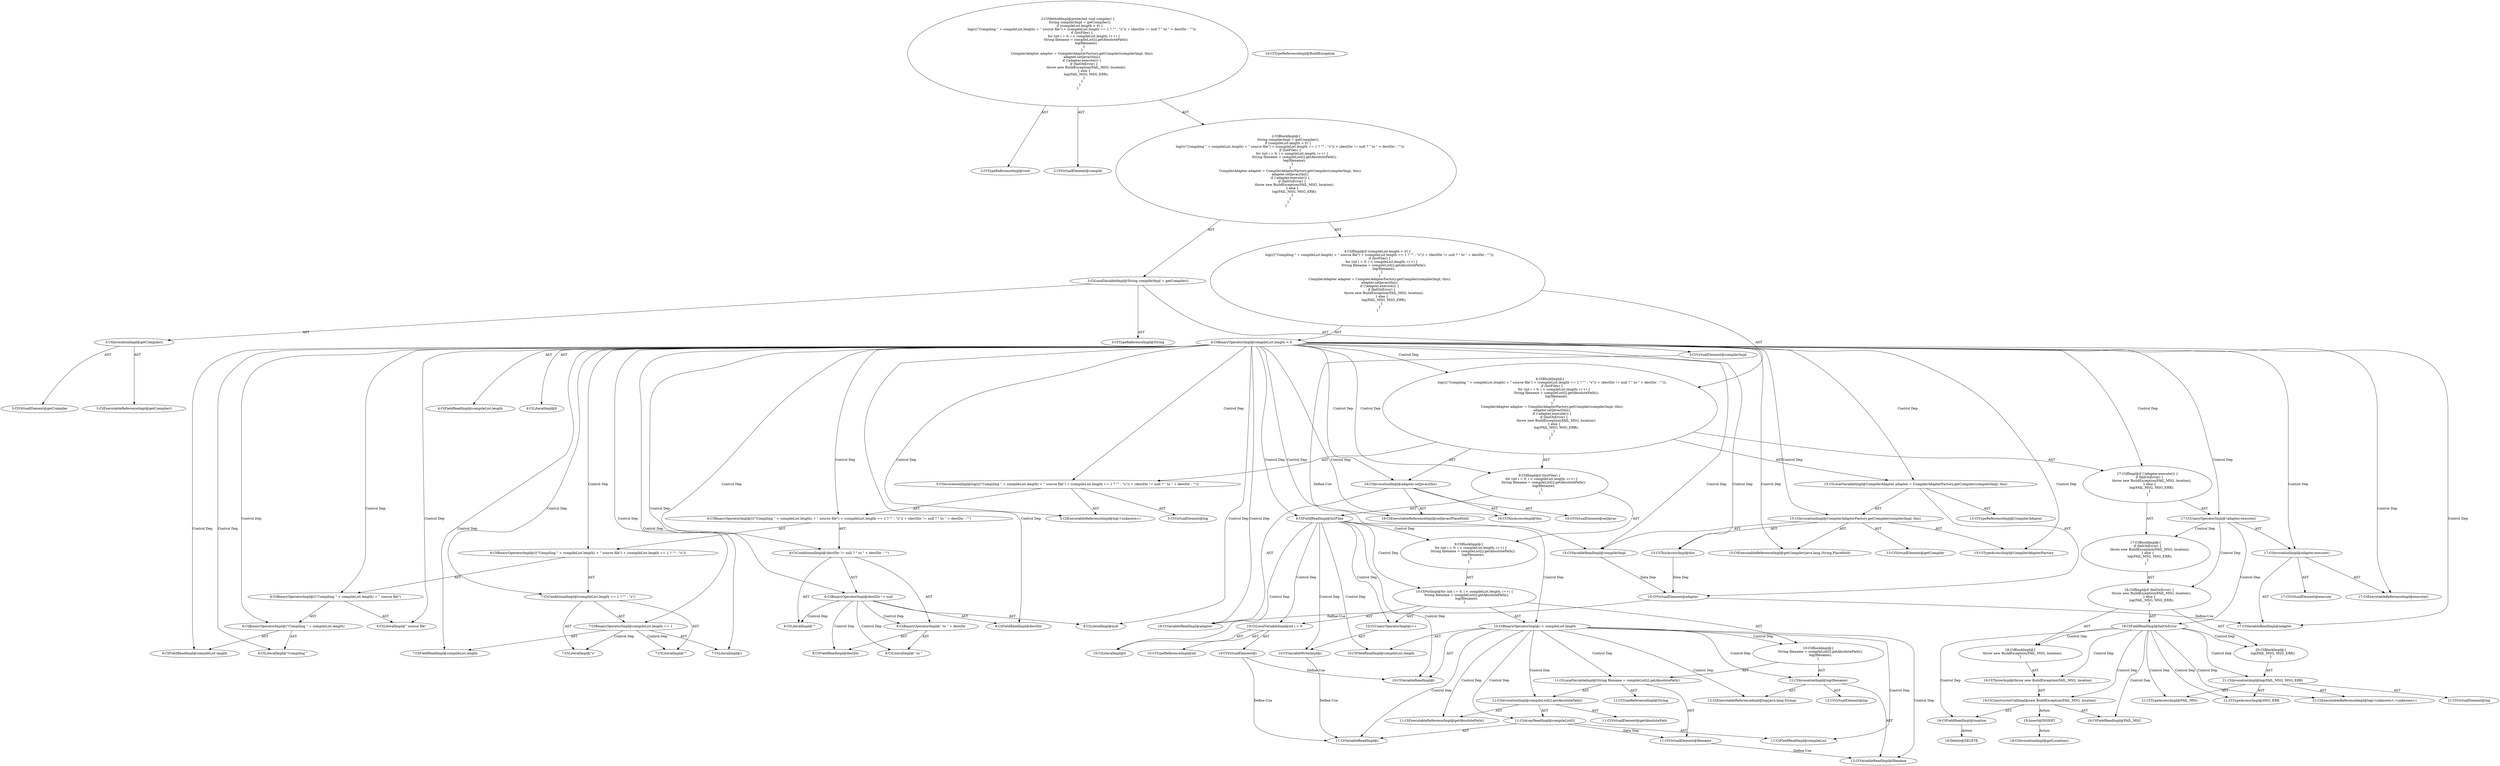 digraph "compile#?" {
0 [label="2:CtTypeReferenceImpl@void" shape=ellipse]
1 [label="2:CtVirtualElement@compile" shape=ellipse]
2 [label="3:CtTypeReferenceImpl@String" shape=ellipse]
3 [label="3:CtExecutableReferenceImpl@getCompiler()" shape=ellipse]
4 [label="3:CtVirtualElement@getCompiler" shape=ellipse]
5 [label="3:CtInvocationImpl@getCompiler()" shape=ellipse]
6 [label="3:CtVirtualElement@compilerImpl" shape=ellipse]
7 [label="3:CtLocalVariableImpl@String compilerImpl = getCompiler()" shape=ellipse]
8 [label="4:CtFieldReadImpl@compileList.length" shape=ellipse]
9 [label="4:CtLiteralImpl@0" shape=ellipse]
10 [label="4:CtBinaryOperatorImpl@compileList.length > 0" shape=ellipse]
11 [label="5:CtExecutableReferenceImpl@log(<unknown>)" shape=ellipse]
12 [label="5:CtVirtualElement@log" shape=ellipse]
13 [label="6:CtLiteralImpl@\"Compiling \"" shape=ellipse]
14 [label="6:CtFieldReadImpl@compileList.length" shape=ellipse]
15 [label="6:CtBinaryOperatorImpl@(\"Compiling \" + compileList.length)" shape=ellipse]
16 [label="6:CtLiteralImpl@\" source file\"" shape=ellipse]
17 [label="6:CtBinaryOperatorImpl@((\"Compiling \" + compileList.length) + \" source file\")" shape=ellipse]
18 [label="7:CtFieldReadImpl@compileList.length" shape=ellipse]
19 [label="7:CtLiteralImpl@1" shape=ellipse]
20 [label="7:CtBinaryOperatorImpl@compileList.length == 1" shape=ellipse]
21 [label="7:CtLiteralImpl@\"\"" shape=ellipse]
22 [label="7:CtLiteralImpl@\"s\"" shape=ellipse]
23 [label="7:CtConditionalImpl@(compileList.length == 1 ? \"\" : \"s\")" shape=ellipse]
24 [label="6:CtBinaryOperatorImpl@(((\"Compiling \" + compileList.length) + \" source file\") + (compileList.length == 1 ? \"\" : \"s\"))" shape=ellipse]
25 [label="8:CtFieldReadImpl@destDir" shape=ellipse]
26 [label="8:CtLiteralImpl@null" shape=ellipse]
27 [label="8:CtBinaryOperatorImpl@destDir != null" shape=ellipse]
28 [label="8:CtLiteralImpl@\" to \"" shape=ellipse]
29 [label="8:CtFieldReadImpl@destDir" shape=ellipse]
30 [label="8:CtBinaryOperatorImpl@\" to \" + destDir" shape=ellipse]
31 [label="8:CtLiteralImpl@\"\"" shape=ellipse]
32 [label="8:CtConditionalImpl@(destDir != null ? \" to \" + destDir : \"\")" shape=ellipse]
33 [label="6:CtBinaryOperatorImpl@(((\"Compiling \" + compileList.length) + \" source file\") + (compileList.length == 1 ? \"\" : \"s\")) + (destDir != null ? \" to \" + destDir : \"\")" shape=ellipse]
34 [label="5:CtInvocationImpl@log((((\"Compiling \" + compileList.length) + \" source file\") + (compileList.length == 1 ? \"\" : \"s\")) + (destDir != null ? \" to \" + destDir : \"\"))" shape=ellipse]
35 [label="9:CtFieldReadImpl@listFiles" shape=ellipse]
36 [label="10:CtTypeReferenceImpl@int" shape=ellipse]
37 [label="10:CtLiteralImpl@0" shape=ellipse]
38 [label="10:CtVirtualElement@i" shape=ellipse]
39 [label="10:CtLocalVariableImpl@int i = 0" shape=ellipse]
40 [label="10:CtVariableReadImpl@i" shape=ellipse]
41 [label="10:CtFieldReadImpl@compileList.length" shape=ellipse]
42 [label="10:CtBinaryOperatorImpl@i < compileList.length" shape=ellipse]
43 [label="10:CtVariableWriteImpl@i" shape=ellipse]
44 [label="10:CtUnaryOperatorImpl@i++" shape=ellipse]
45 [label="11:CtTypeReferenceImpl@String" shape=ellipse]
46 [label="11:CtExecutableReferenceImpl@getAbsolutePath()" shape=ellipse]
47 [label="11:CtVirtualElement@getAbsolutePath" shape=ellipse]
48 [label="11:CtFieldReadImpl@compileList" shape=ellipse]
49 [label="11:CtVariableReadImpl@i" shape=ellipse]
50 [label="11:CtArrayReadImpl@compileList[i]" shape=ellipse]
51 [label="11:CtInvocationImpl@compileList[i].getAbsolutePath()" shape=ellipse]
52 [label="11:CtVirtualElement@filename" shape=ellipse]
53 [label="11:CtLocalVariableImpl@String filename = compileList[i].getAbsolutePath()" shape=ellipse]
54 [label="12:CtExecutableReferenceImpl@log(java.lang.String)" shape=ellipse]
55 [label="12:CtVirtualElement@log" shape=ellipse]
56 [label="12:CtVariableReadImpl@filename" shape=ellipse]
57 [label="12:CtInvocationImpl@log(filename)" shape=ellipse]
58 [label="10:CtBlockImpl@\{
    String filename = compileList[i].getAbsolutePath();
    log(filename);
\}" shape=ellipse]
59 [label="10:CtForImpl@for (int i = 0; i < compileList.length; i++) \{
    String filename = compileList[i].getAbsolutePath();
    log(filename);
\}" shape=ellipse]
60 [label="9:CtBlockImpl@\{
    for (int i = 0; i < compileList.length; i++) \{
        String filename = compileList[i].getAbsolutePath();
        log(filename);
    \}
\}" shape=ellipse]
61 [label="9:CtIfImpl@if (listFiles) \{
    for (int i = 0; i < compileList.length; i++) \{
        String filename = compileList[i].getAbsolutePath();
        log(filename);
    \}
\}" shape=ellipse]
62 [label="15:CtTypeReferenceImpl@CompilerAdapter" shape=ellipse]
63 [label="15:CtExecutableReferenceImpl@getCompiler(java.lang.String,PlaceHold)" shape=ellipse]
64 [label="15:CtVirtualElement@getCompiler" shape=ellipse]
65 [label="15:CtTypeAccessImpl@CompilerAdapterFactory" shape=ellipse]
66 [label="15:CtVariableReadImpl@compilerImpl" shape=ellipse]
67 [label="15:CtThisAccessImpl@this" shape=ellipse]
68 [label="15:CtInvocationImpl@CompilerAdapterFactory.getCompiler(compilerImpl, this)" shape=ellipse]
69 [label="15:CtVirtualElement@adapter" shape=ellipse]
70 [label="15:CtLocalVariableImpl@CompilerAdapter adapter = CompilerAdapterFactory.getCompiler(compilerImpl, this)" shape=ellipse]
71 [label="16:CtExecutableReferenceImpl@setJavac(PlaceHold)" shape=ellipse]
72 [label="16:CtVirtualElement@setJavac" shape=ellipse]
73 [label="16:CtVariableReadImpl@adapter" shape=ellipse]
74 [label="16:CtThisAccessImpl@this" shape=ellipse]
75 [label="16:CtInvocationImpl@adapter.setJavac(this)" shape=ellipse]
76 [label="17:CtExecutableReferenceImpl@execute()" shape=ellipse]
77 [label="17:CtVirtualElement@execute" shape=ellipse]
78 [label="17:CtVariableReadImpl@adapter" shape=ellipse]
79 [label="17:CtInvocationImpl@adapter.execute()" shape=ellipse]
80 [label="17:CtUnaryOperatorImpl@!adapter.execute()" shape=ellipse]
81 [label="18:CtFieldReadImpl@failOnError" shape=ellipse]
82 [label="19:CtTypeReferenceImpl@BuildException" shape=ellipse]
83 [label="19:CtFieldReadImpl@FAIL_MSG" shape=ellipse]
84 [label="19:CtFieldReadImpl@location" shape=ellipse]
85 [label="19:CtConstructorCallImpl@new BuildException(FAIL_MSG, location)" shape=ellipse]
86 [label="19:CtThrowImpl@throw new BuildException(FAIL_MSG, location)" shape=ellipse]
87 [label="18:CtBlockImpl@\{
    throw new BuildException(FAIL_MSG, location);
\}" shape=ellipse]
88 [label="21:CtExecutableReferenceImpl@log(<unknown>,<unknown>)" shape=ellipse]
89 [label="21:CtVirtualElement@log" shape=ellipse]
90 [label="21:CtTypeAccessImpl@FAIL_MSG" shape=ellipse]
91 [label="21:CtTypeAccessImpl@MSG_ERR" shape=ellipse]
92 [label="21:CtInvocationImpl@log(FAIL_MSG, MSG_ERR)" shape=ellipse]
93 [label="20:CtBlockImpl@\{
    log(FAIL_MSG, MSG_ERR);
\}" shape=ellipse]
94 [label="18:CtIfImpl@if (failOnError) \{
    throw new BuildException(FAIL_MSG, location);
\} else \{
    log(FAIL_MSG, MSG_ERR);
\}" shape=ellipse]
95 [label="17:CtBlockImpl@\{
    if (failOnError) \{
        throw new BuildException(FAIL_MSG, location);
    \} else \{
        log(FAIL_MSG, MSG_ERR);
    \}
\}" shape=ellipse]
96 [label="17:CtIfImpl@if (!adapter.execute()) \{
    if (failOnError) \{
        throw new BuildException(FAIL_MSG, location);
    \} else \{
        log(FAIL_MSG, MSG_ERR);
    \}
\}" shape=ellipse]
97 [label="4:CtBlockImpl@\{
    log((((\"Compiling \" + compileList.length) + \" source file\") + (compileList.length == 1 ? \"\" : \"s\")) + (destDir != null ? \" to \" + destDir : \"\"));
    if (listFiles) \{
        for (int i = 0; i < compileList.length; i++) \{
            String filename = compileList[i].getAbsolutePath();
            log(filename);
        \}
    \}
    CompilerAdapter adapter = CompilerAdapterFactory.getCompiler(compilerImpl, this);
    adapter.setJavac(this);
    if (!adapter.execute()) \{
        if (failOnError) \{
            throw new BuildException(FAIL_MSG, location);
        \} else \{
            log(FAIL_MSG, MSG_ERR);
        \}
    \}
\}" shape=ellipse]
98 [label="4:CtIfImpl@if (compileList.length > 0) \{
    log((((\"Compiling \" + compileList.length) + \" source file\") + (compileList.length == 1 ? \"\" : \"s\")) + (destDir != null ? \" to \" + destDir : \"\"));
    if (listFiles) \{
        for (int i = 0; i < compileList.length; i++) \{
            String filename = compileList[i].getAbsolutePath();
            log(filename);
        \}
    \}
    CompilerAdapter adapter = CompilerAdapterFactory.getCompiler(compilerImpl, this);
    adapter.setJavac(this);
    if (!adapter.execute()) \{
        if (failOnError) \{
            throw new BuildException(FAIL_MSG, location);
        \} else \{
            log(FAIL_MSG, MSG_ERR);
        \}
    \}
\}" shape=ellipse]
99 [label="2:CtBlockImpl@\{
    String compilerImpl = getCompiler();
    if (compileList.length > 0) \{
        log((((\"Compiling \" + compileList.length) + \" source file\") + (compileList.length == 1 ? \"\" : \"s\")) + (destDir != null ? \" to \" + destDir : \"\"));
        if (listFiles) \{
            for (int i = 0; i < compileList.length; i++) \{
                String filename = compileList[i].getAbsolutePath();
                log(filename);
            \}
        \}
        CompilerAdapter adapter = CompilerAdapterFactory.getCompiler(compilerImpl, this);
        adapter.setJavac(this);
        if (!adapter.execute()) \{
            if (failOnError) \{
                throw new BuildException(FAIL_MSG, location);
            \} else \{
                log(FAIL_MSG, MSG_ERR);
            \}
        \}
    \}
\}" shape=ellipse]
100 [label="2:CtMethodImpl@protected void compile() \{
    String compilerImpl = getCompiler();
    if (compileList.length > 0) \{
        log((((\"Compiling \" + compileList.length) + \" source file\") + (compileList.length == 1 ? \"\" : \"s\")) + (destDir != null ? \" to \" + destDir : \"\"));
        if (listFiles) \{
            for (int i = 0; i < compileList.length; i++) \{
                String filename = compileList[i].getAbsolutePath();
                log(filename);
            \}
        \}
        CompilerAdapter adapter = CompilerAdapterFactory.getCompiler(compilerImpl, this);
        adapter.setJavac(this);
        if (!adapter.execute()) \{
            if (failOnError) \{
                throw new BuildException(FAIL_MSG, location);
            \} else \{
                log(FAIL_MSG, MSG_ERR);
            \}
        \}
    \}
\}" shape=ellipse]
101 [label="19:Delete@DELETE" shape=ellipse]
102 [label="19:Insert@INSERT" shape=ellipse]
103 [label="19:CtInvocationImpl@getLocation()" shape=ellipse]
5 -> 4 [label="AST"];
5 -> 3 [label="AST"];
6 -> 66 [label="Define-Use"];
7 -> 6 [label="AST"];
7 -> 2 [label="AST"];
7 -> 5 [label="AST"];
10 -> 8 [label="AST"];
10 -> 9 [label="AST"];
10 -> 97 [label="Control Dep"];
10 -> 34 [label="Control Dep"];
10 -> 11 [label="Control Dep"];
10 -> 33 [label="Control Dep"];
10 -> 24 [label="Control Dep"];
10 -> 17 [label="Control Dep"];
10 -> 15 [label="Control Dep"];
10 -> 13 [label="Control Dep"];
10 -> 14 [label="Control Dep"];
10 -> 16 [label="Control Dep"];
10 -> 23 [label="Control Dep"];
10 -> 20 [label="Control Dep"];
10 -> 18 [label="Control Dep"];
10 -> 19 [label="Control Dep"];
10 -> 32 [label="Control Dep"];
10 -> 27 [label="Control Dep"];
10 -> 25 [label="Control Dep"];
10 -> 26 [label="Control Dep"];
10 -> 61 [label="Control Dep"];
10 -> 35 [label="Control Dep"];
10 -> 70 [label="Control Dep"];
10 -> 68 [label="Control Dep"];
10 -> 63 [label="Control Dep"];
10 -> 65 [label="Control Dep"];
10 -> 66 [label="Control Dep"];
10 -> 67 [label="Control Dep"];
10 -> 75 [label="Control Dep"];
10 -> 71 [label="Control Dep"];
10 -> 73 [label="Control Dep"];
10 -> 74 [label="Control Dep"];
10 -> 96 [label="Control Dep"];
10 -> 80 [label="Control Dep"];
10 -> 79 [label="Control Dep"];
10 -> 76 [label="Control Dep"];
10 -> 78 [label="Control Dep"];
15 -> 13 [label="AST"];
15 -> 14 [label="AST"];
17 -> 15 [label="AST"];
17 -> 16 [label="AST"];
20 -> 18 [label="AST"];
20 -> 19 [label="AST"];
20 -> 21 [label="Control Dep"];
20 -> 22 [label="Control Dep"];
23 -> 20 [label="AST"];
23 -> 21 [label="AST"];
23 -> 22 [label="AST"];
24 -> 17 [label="AST"];
24 -> 23 [label="AST"];
27 -> 25 [label="AST"];
27 -> 26 [label="AST"];
27 -> 30 [label="Control Dep"];
27 -> 28 [label="Control Dep"];
27 -> 29 [label="Control Dep"];
27 -> 31 [label="Control Dep"];
30 -> 28 [label="AST"];
30 -> 29 [label="AST"];
32 -> 27 [label="AST"];
32 -> 30 [label="AST"];
32 -> 31 [label="AST"];
33 -> 24 [label="AST"];
33 -> 32 [label="AST"];
34 -> 12 [label="AST"];
34 -> 11 [label="AST"];
34 -> 33 [label="AST"];
35 -> 60 [label="Control Dep"];
35 -> 59 [label="Control Dep"];
35 -> 39 [label="Control Dep"];
35 -> 37 [label="Control Dep"];
35 -> 42 [label="Control Dep"];
35 -> 40 [label="Control Dep"];
35 -> 41 [label="Control Dep"];
35 -> 44 [label="Control Dep"];
35 -> 43 [label="Control Dep"];
38 -> 40 [label="Define-Use"];
38 -> 49 [label="Define-Use"];
39 -> 38 [label="AST"];
39 -> 36 [label="AST"];
39 -> 37 [label="AST"];
42 -> 40 [label="AST"];
42 -> 41 [label="AST"];
42 -> 58 [label="Control Dep"];
42 -> 53 [label="Control Dep"];
42 -> 51 [label="Control Dep"];
42 -> 46 [label="Control Dep"];
42 -> 50 [label="Control Dep"];
42 -> 48 [label="Control Dep"];
42 -> 49 [label="Control Dep"];
42 -> 57 [label="Control Dep"];
42 -> 54 [label="Control Dep"];
42 -> 56 [label="Control Dep"];
43 -> 49 [label="Define-Use"];
44 -> 43 [label="AST"];
50 -> 48 [label="AST"];
50 -> 49 [label="AST"];
50 -> 52 [label="Data Dep"];
51 -> 47 [label="AST"];
51 -> 50 [label="AST"];
51 -> 46 [label="AST"];
52 -> 56 [label="Define-Use"];
53 -> 52 [label="AST"];
53 -> 45 [label="AST"];
53 -> 51 [label="AST"];
57 -> 55 [label="AST"];
57 -> 54 [label="AST"];
57 -> 56 [label="AST"];
58 -> 53 [label="AST"];
58 -> 57 [label="AST"];
59 -> 39 [label="AST"];
59 -> 42 [label="AST"];
59 -> 44 [label="AST"];
59 -> 58 [label="AST"];
60 -> 59 [label="AST"];
61 -> 35 [label="AST"];
61 -> 60 [label="AST"];
66 -> 69 [label="Data Dep"];
67 -> 69 [label="Data Dep"];
68 -> 64 [label="AST"];
68 -> 65 [label="AST"];
68 -> 63 [label="AST"];
68 -> 66 [label="AST"];
68 -> 67 [label="AST"];
69 -> 73 [label="Define-Use"];
69 -> 78 [label="Define-Use"];
70 -> 69 [label="AST"];
70 -> 62 [label="AST"];
70 -> 68 [label="AST"];
75 -> 72 [label="AST"];
75 -> 73 [label="AST"];
75 -> 71 [label="AST"];
75 -> 74 [label="AST"];
79 -> 77 [label="AST"];
79 -> 78 [label="AST"];
79 -> 76 [label="AST"];
80 -> 79 [label="AST"];
80 -> 95 [label="Control Dep"];
80 -> 94 [label="Control Dep"];
80 -> 81 [label="Control Dep"];
81 -> 87 [label="Control Dep"];
81 -> 86 [label="Control Dep"];
81 -> 85 [label="Control Dep"];
81 -> 83 [label="Control Dep"];
81 -> 84 [label="Control Dep"];
81 -> 93 [label="Control Dep"];
81 -> 92 [label="Control Dep"];
81 -> 88 [label="Control Dep"];
81 -> 90 [label="Control Dep"];
81 -> 91 [label="Control Dep"];
84 -> 101 [label="Action"];
85 -> 83 [label="AST"];
85 -> 84 [label="AST"];
85 -> 102 [label="Action"];
86 -> 85 [label="AST"];
87 -> 86 [label="AST"];
92 -> 89 [label="AST"];
92 -> 88 [label="AST"];
92 -> 90 [label="AST"];
92 -> 91 [label="AST"];
93 -> 92 [label="AST"];
94 -> 81 [label="AST"];
94 -> 87 [label="AST"];
94 -> 93 [label="AST"];
95 -> 94 [label="AST"];
96 -> 80 [label="AST"];
96 -> 95 [label="AST"];
97 -> 34 [label="AST"];
97 -> 61 [label="AST"];
97 -> 70 [label="AST"];
97 -> 75 [label="AST"];
97 -> 96 [label="AST"];
98 -> 10 [label="AST"];
98 -> 97 [label="AST"];
99 -> 7 [label="AST"];
99 -> 98 [label="AST"];
100 -> 1 [label="AST"];
100 -> 0 [label="AST"];
100 -> 99 [label="AST"];
102 -> 103 [label="Action"];
}